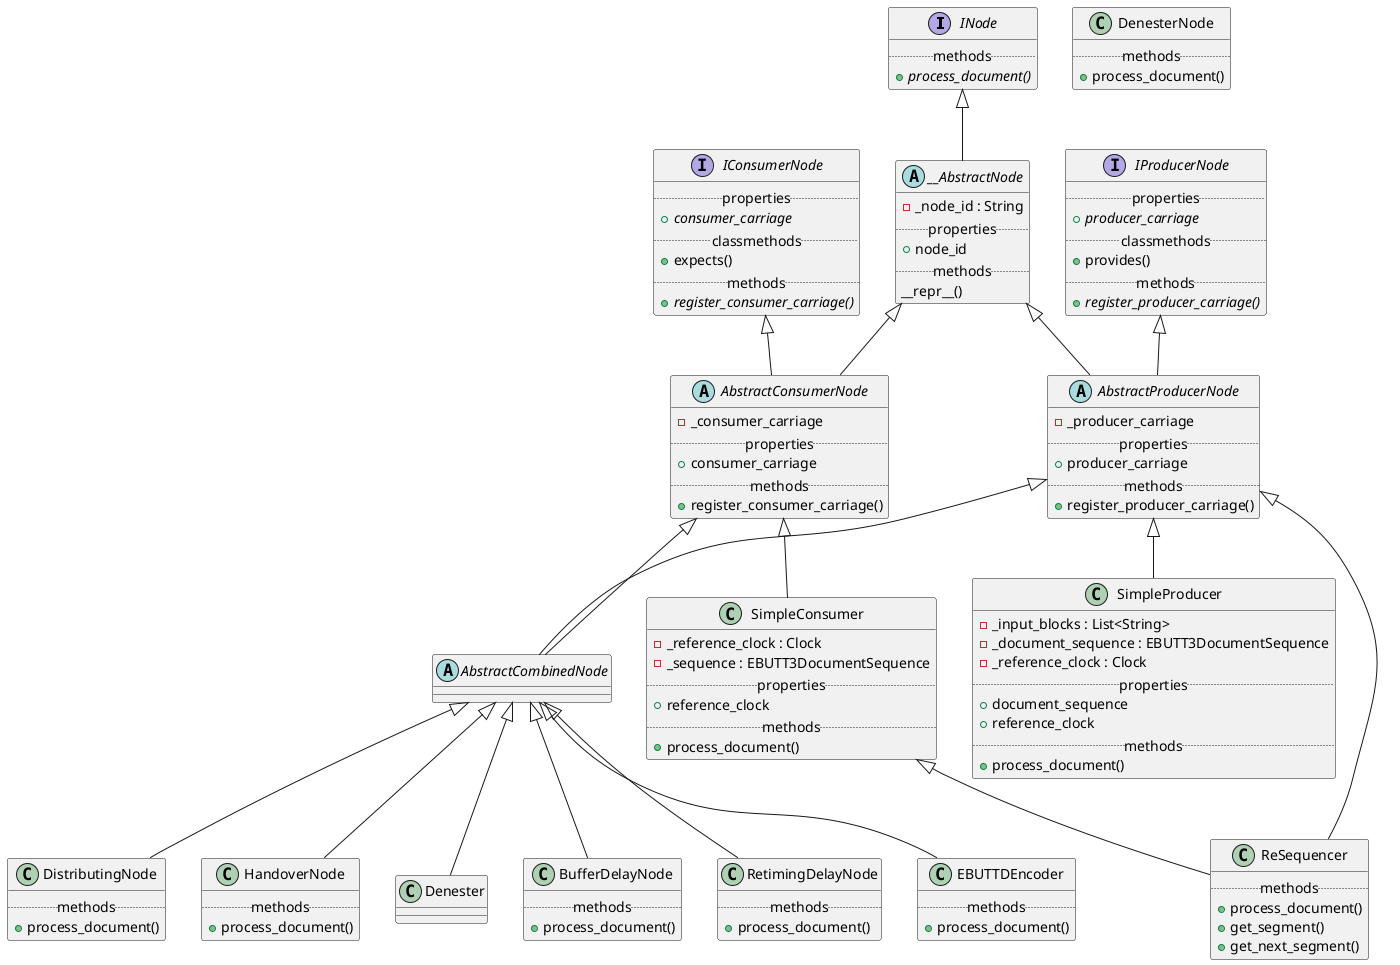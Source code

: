@startuml

interface INode {
  ..methods..
  +{abstract} process_document()
}
interface IConsumerNode {
  ..properties..
  +{abstract} consumer_carriage
  ..classmethods..
  +expects()
  ..methods..
  +{abstract}register_consumer_carriage()
}
interface IProducerNode {
  ..properties..
  +{abstract} producer_carriage
  ..classmethods..
  +provides()
  ..methods..
  +{abstract}register_producer_carriage()
}

abstract class __AbstractNode {
  -_node_id : String
  ..properties..
  +node_id
  ..methods..
  __repr__()
}
abstract class AbstractConsumerNode {
  -_consumer_carriage
  ..properties..
  +consumer_carriage
  ..methods..
  +register_consumer_carriage()
}
abstract class AbstractProducerNode {
  -_producer_carriage
  ..properties..
  +producer_carriage
  ..methods..
  +register_producer_carriage()
}
abstract class AbstractCombinedNode {
}

class SimpleProducer {
  -_input_blocks : List<String>
  -_document_sequence : EBUTT3DocumentSequence
  -_reference_clock : Clock
  ..properties..
  +document_sequence
  +reference_clock
  ..methods..
  +process_document()
}

class SimpleConsumer {
  -_reference_clock : Clock
  -_sequence : EBUTT3DocumentSequence
  ..properties..
  +reference_clock
  ..methods..
  +process_document()
}

class BufferDelayNode {
  ..methods..
  +process_document()
}

class DenesterNode{
  ..methods..
  +process_document()
}

class RetimingDelayNode{
  ..methods..
  +process_document()
}

class EBUTTDEncoder {
  ..methods..
  +process_document()
}

class DistributingNode {
  ..methods..
  +process_document()
}

class ReSequencer {
  ..methods..
  +process_document()
  +get_segment()
  +get_next_segment()
}

class HandoverNode {
  ..methods..
  +process_document()
}

INode <|-- __AbstractNode
__AbstractNode <|-- AbstractConsumerNode
IConsumerNode <|-- AbstractConsumerNode
__AbstractNode <|-- AbstractProducerNode
IProducerNode <|-- AbstractProducerNode
AbstractConsumerNode <|-- AbstractCombinedNode
AbstractProducerNode <|-- AbstractCombinedNode

AbstractProducerNode <|-- SimpleProducer
AbstractProducerNode <|-- ReSequencer
AbstractConsumerNode <|-- SimpleConsumer
AbstractCombinedNode <|-- Denester
AbstractCombinedNode <|-- EBUTTDEncoder
AbstractCombinedNode <|-- BufferDelayNode
AbstractCombinedNode <|-- RetimingDelayNode
AbstractCombinedNode <|-- DistributingNode
AbstractCombinedNode <|-- HandoverNode
SimpleConsumer <|-- ReSequencer

@enduml
